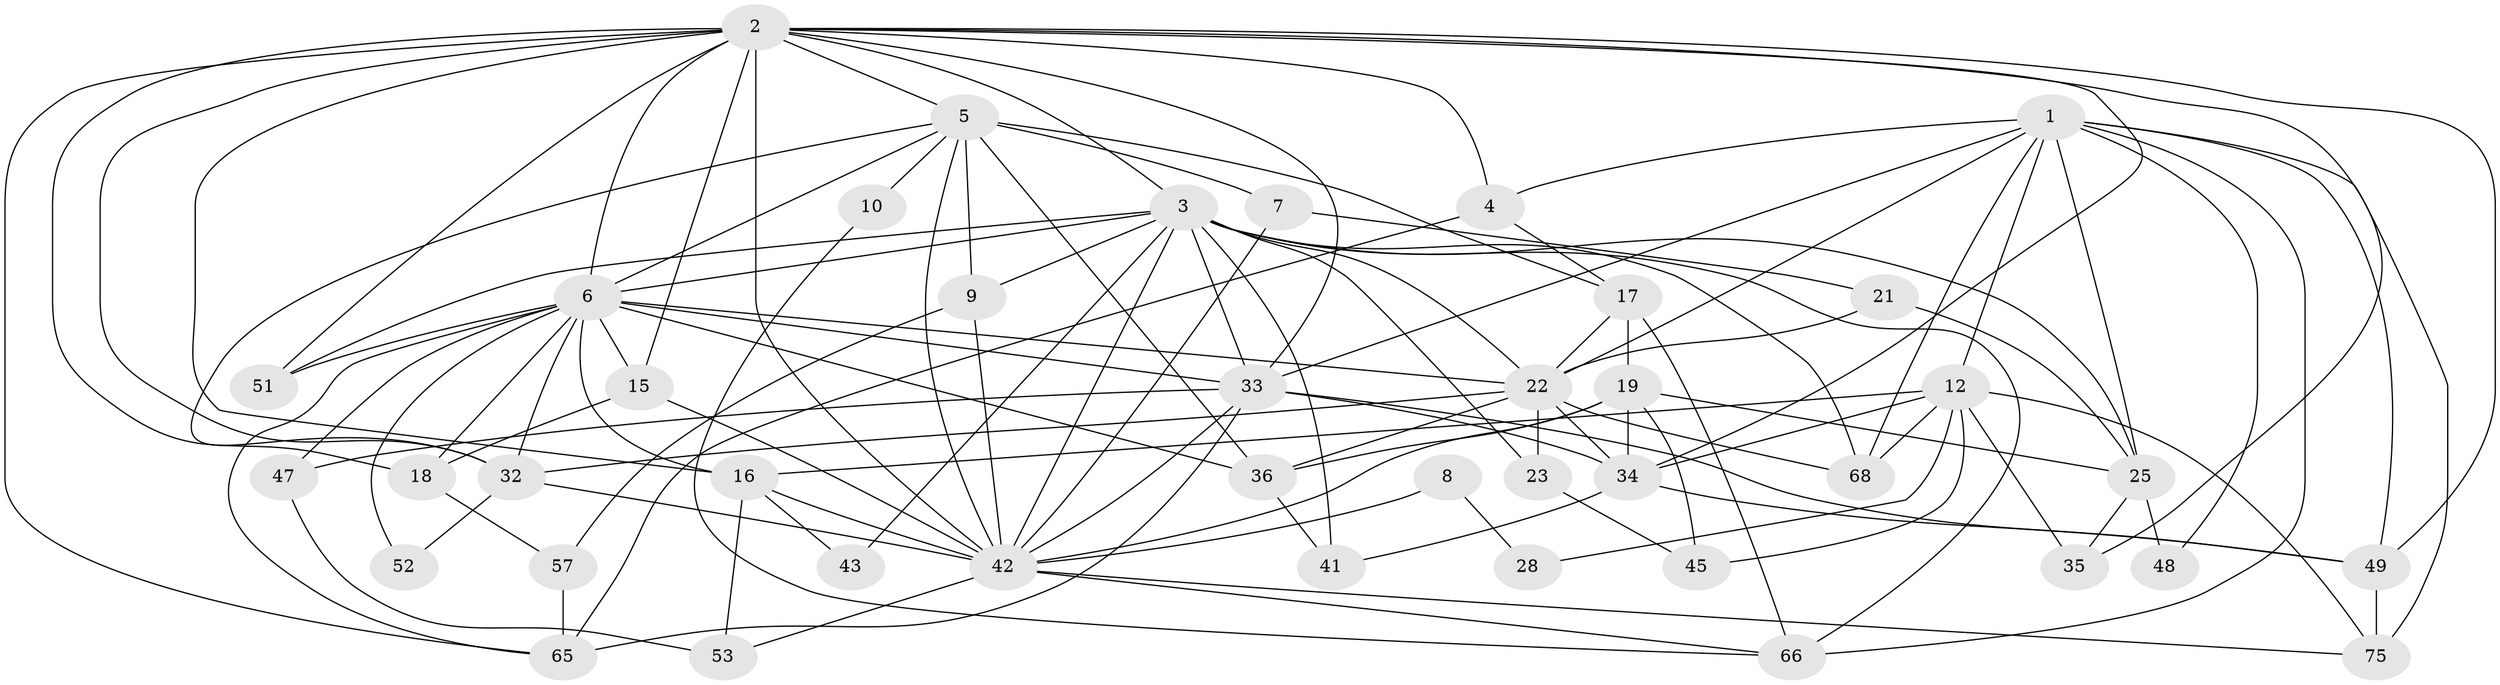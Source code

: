 // original degree distribution, {4: 0.25301204819277107, 6: 0.08433734939759036, 2: 0.13253012048192772, 5: 0.24096385542168675, 3: 0.25301204819277107, 7: 0.03614457831325301}
// Generated by graph-tools (version 1.1) at 2025/14/03/09/25 04:14:55]
// undirected, 41 vertices, 112 edges
graph export_dot {
graph [start="1"]
  node [color=gray90,style=filled];
  1 [super="+50+54+56+81"];
  2 [super="+61+11"];
  3 [super="+24+69+62"];
  4 [super="+20"];
  5 [super="+30+58+70"];
  6 [super="+13+46"];
  7;
  8;
  9 [super="+80"];
  10;
  12 [super="+31+37"];
  15;
  16 [super="+55"];
  17 [super="+29"];
  18;
  19 [super="+82+27"];
  21 [super="+26"];
  22 [super="+39"];
  23;
  25 [super="+38+44"];
  28;
  32 [super="+79"];
  33 [super="+60"];
  34 [super="+40"];
  35;
  36;
  41;
  42 [super="+59"];
  43;
  45;
  47;
  48;
  49;
  51;
  52;
  53;
  57;
  65;
  66;
  68;
  75 [super="+77"];
  1 -- 49;
  1 -- 66;
  1 -- 68;
  1 -- 25;
  1 -- 4;
  1 -- 22;
  1 -- 48;
  1 -- 75 [weight=2];
  1 -- 33;
  1 -- 12;
  2 -- 15;
  2 -- 32;
  2 -- 33;
  2 -- 65;
  2 -- 16;
  2 -- 3;
  2 -- 51;
  2 -- 34;
  2 -- 35;
  2 -- 4;
  2 -- 5;
  2 -- 6;
  2 -- 42 [weight=3];
  2 -- 49;
  2 -- 18;
  3 -- 22;
  3 -- 42;
  3 -- 9;
  3 -- 51;
  3 -- 66;
  3 -- 68;
  3 -- 23;
  3 -- 43;
  3 -- 25;
  3 -- 6;
  3 -- 41;
  3 -- 33;
  4 -- 65;
  4 -- 17;
  5 -- 10;
  5 -- 9 [weight=2];
  5 -- 36;
  5 -- 32;
  5 -- 17;
  5 -- 7;
  5 -- 42;
  5 -- 6;
  6 -- 52;
  6 -- 18;
  6 -- 51;
  6 -- 22;
  6 -- 15;
  6 -- 32;
  6 -- 33;
  6 -- 16;
  6 -- 36;
  6 -- 65;
  6 -- 47;
  7 -- 21;
  7 -- 42;
  8 -- 28;
  8 -- 42 [weight=2];
  9 -- 57;
  9 -- 42;
  10 -- 66;
  12 -- 35;
  12 -- 45;
  12 -- 75;
  12 -- 28;
  12 -- 16;
  12 -- 34;
  12 -- 68 [weight=2];
  15 -- 18;
  15 -- 42;
  16 -- 53;
  16 -- 43;
  16 -- 42;
  17 -- 19;
  17 -- 22;
  17 -- 66;
  18 -- 57;
  19 -- 36 [weight=2];
  19 -- 25;
  19 -- 34;
  19 -- 45;
  19 -- 42;
  21 -- 22;
  21 -- 25;
  22 -- 68;
  22 -- 34;
  22 -- 36;
  22 -- 23;
  22 -- 32;
  23 -- 45;
  25 -- 48 [weight=2];
  25 -- 35;
  32 -- 52;
  32 -- 42;
  33 -- 42;
  33 -- 34;
  33 -- 49;
  33 -- 65;
  33 -- 47;
  34 -- 41;
  34 -- 49;
  36 -- 41;
  42 -- 66;
  42 -- 75;
  42 -- 53;
  47 -- 53;
  49 -- 75;
  57 -- 65;
}
